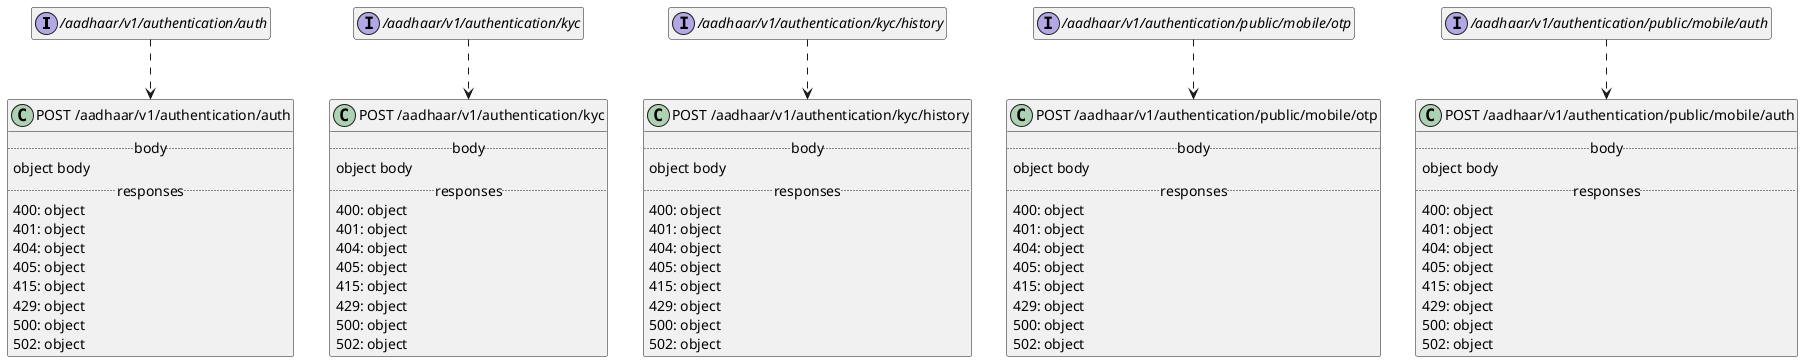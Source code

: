 @startuml
hide empty members
set namespaceSeparator none

interface "/aadhaar/v1/authentication/auth" {
}

class "POST /aadhaar/v1/authentication/auth" {
.. body ..
{field} object body
.. responses ..
400: {field} object 
401: {field} object 
404: {field} object 
405: {field} object 
415: {field} object 
429: {field} object 
500: {field} object 
502: {field} object 
}



"/aadhaar/v1/authentication/auth" ..> "POST /aadhaar/v1/authentication/auth"



interface "/aadhaar/v1/authentication/kyc" {
}

class "POST /aadhaar/v1/authentication/kyc" {
.. body ..
{field} object body
.. responses ..
400: {field} object 
401: {field} object 
404: {field} object 
405: {field} object 
415: {field} object 
429: {field} object 
500: {field} object 
502: {field} object 
}



"/aadhaar/v1/authentication/kyc" ..> "POST /aadhaar/v1/authentication/kyc"



interface "/aadhaar/v1/authentication/kyc/history" {
}

class "POST /aadhaar/v1/authentication/kyc/history" {
.. body ..
{field} object body
.. responses ..
400: {field} object 
401: {field} object 
404: {field} object 
405: {field} object 
415: {field} object 
429: {field} object 
500: {field} object 
502: {field} object 
}



"/aadhaar/v1/authentication/kyc/history" ..> "POST /aadhaar/v1/authentication/kyc/history"



interface "/aadhaar/v1/authentication/public/mobile/otp" {
}

class "POST /aadhaar/v1/authentication/public/mobile/otp" {
.. body ..
{field} object body
.. responses ..
400: {field} object 
401: {field} object 
404: {field} object 
405: {field} object 
415: {field} object 
429: {field} object 
500: {field} object 
502: {field} object 
}



"/aadhaar/v1/authentication/public/mobile/otp" ..> "POST /aadhaar/v1/authentication/public/mobile/otp"



interface "/aadhaar/v1/authentication/public/mobile/auth" {
}

class "POST /aadhaar/v1/authentication/public/mobile/auth" {
.. body ..
{field} object body
.. responses ..
400: {field} object 
401: {field} object 
404: {field} object 
405: {field} object 
415: {field} object 
429: {field} object 
500: {field} object 
502: {field} object 
}



"/aadhaar/v1/authentication/public/mobile/auth" ..> "POST /aadhaar/v1/authentication/public/mobile/auth"



@enduml
